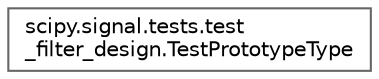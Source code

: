 digraph "Graphical Class Hierarchy"
{
 // LATEX_PDF_SIZE
  bgcolor="transparent";
  edge [fontname=Helvetica,fontsize=10,labelfontname=Helvetica,labelfontsize=10];
  node [fontname=Helvetica,fontsize=10,shape=box,height=0.2,width=0.4];
  rankdir="LR";
  Node0 [id="Node000000",label="scipy.signal.tests.test\l_filter_design.TestPrototypeType",height=0.2,width=0.4,color="grey40", fillcolor="white", style="filled",URL="$d9/d36/classscipy_1_1signal_1_1tests_1_1test__filter__design_1_1TestPrototypeType.html",tooltip=" "];
}
